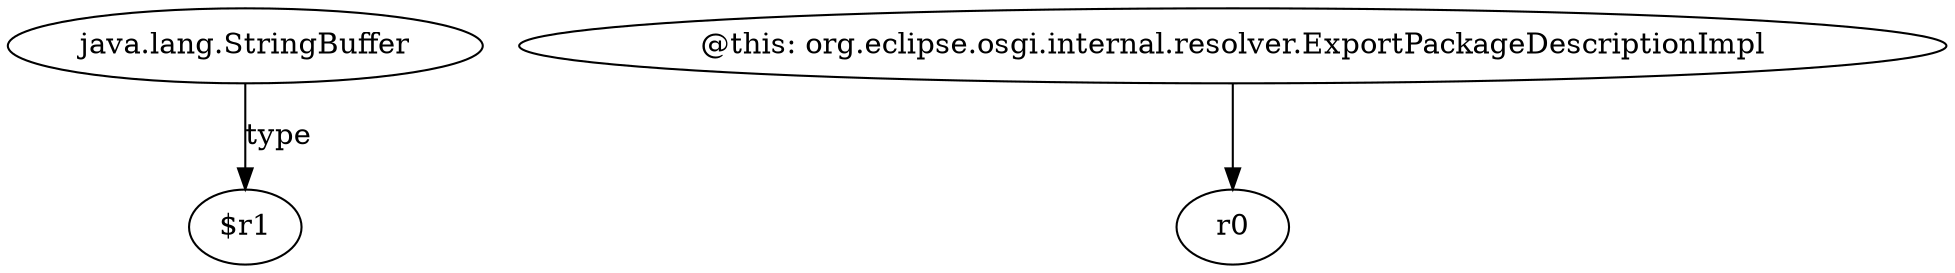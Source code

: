 digraph g {
0[label="java.lang.StringBuffer"]
1[label="$r1"]
0->1[label="type"]
2[label="@this: org.eclipse.osgi.internal.resolver.ExportPackageDescriptionImpl"]
3[label="r0"]
2->3[label=""]
}